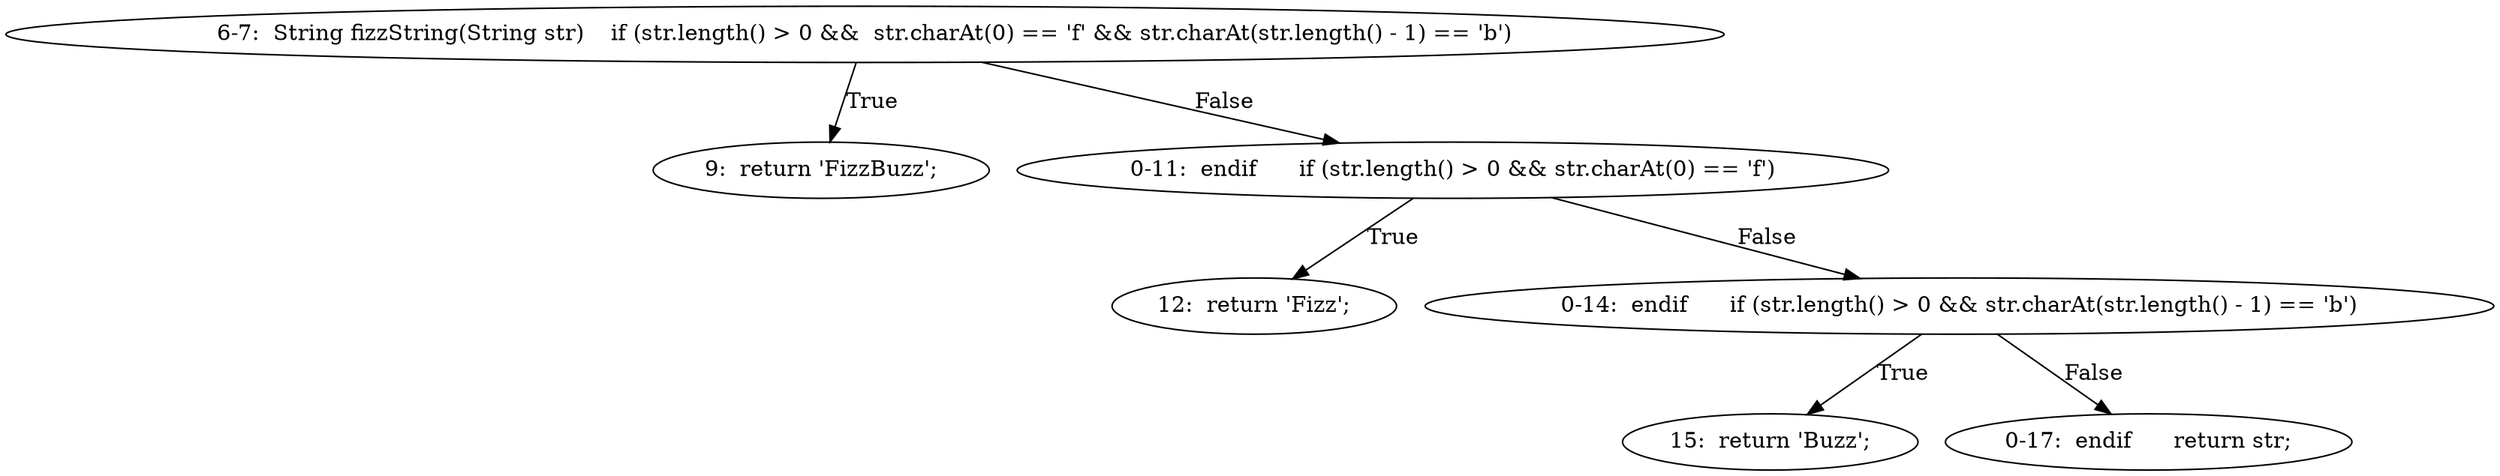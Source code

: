 digraph result_test { 
// graph-vertices
  a1  [label="6-7:  String fizzString(String str)	if (str.length() > 0 &&  str.charAt(0) == 'f' && str.charAt(str.length() - 1) == 'b')"]; 
  2  [label="9:  return 'FizzBuzz';"]; 
  a2  [label="0-11:  endif	if (str.length() > 0 && str.charAt(0) == 'f')"]; 
  5  [label="12:  return 'Fizz';"]; 
  a3  [label="0-14:  endif	if (str.length() > 0 && str.charAt(str.length() - 1) == 'b')"]; 
  8  [label="15:  return 'Buzz';"]; 
  a4  [label="0-17:  endif	return str;"]; 
// graph-edges
  a1 -> 2  [label="True"]; 
  a1 -> a2  [label="False"]; 
  a2 -> 5  [label="True"]; 
  a2 -> a3  [label="False"]; 
  a3 -> 8  [label="True"]; 
  a3 -> a4  [label="False"]; 
}